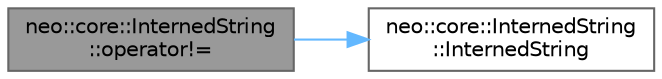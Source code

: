 digraph "neo::core::InternedString::operator!="
{
 // LATEX_PDF_SIZE
  bgcolor="transparent";
  edge [fontname=Helvetica,fontsize=10,labelfontname=Helvetica,labelfontsize=10];
  node [fontname=Helvetica,fontsize=10,shape=box,height=0.2,width=0.4];
  rankdir="LR";
  Node1 [id="Node000001",label="neo::core::InternedString\l::operator!=",height=0.2,width=0.4,color="gray40", fillcolor="grey60", style="filled", fontcolor="black",tooltip=" "];
  Node1 -> Node2 [id="edge2_Node000001_Node000002",color="steelblue1",style="solid",tooltip=" "];
  Node2 [id="Node000002",label="neo::core::InternedString\l::InternedString",height=0.2,width=0.4,color="grey40", fillcolor="white", style="filled",URL="$classneo_1_1core_1_1_interned_string.html#a470d4cc9edf17c9cbbd9ad13aa2064cb",tooltip=" "];
}
